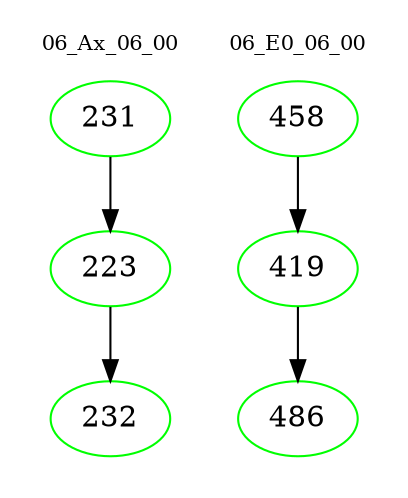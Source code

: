 digraph{
subgraph cluster_0 {
color = white
label = "06_Ax_06_00";
fontsize=10;
T0_231 [label="231", color="green"]
T0_231 -> T0_223 [color="black"]
T0_223 [label="223", color="green"]
T0_223 -> T0_232 [color="black"]
T0_232 [label="232", color="green"]
}
subgraph cluster_1 {
color = white
label = "06_E0_06_00";
fontsize=10;
T1_458 [label="458", color="green"]
T1_458 -> T1_419 [color="black"]
T1_419 [label="419", color="green"]
T1_419 -> T1_486 [color="black"]
T1_486 [label="486", color="green"]
}
}
